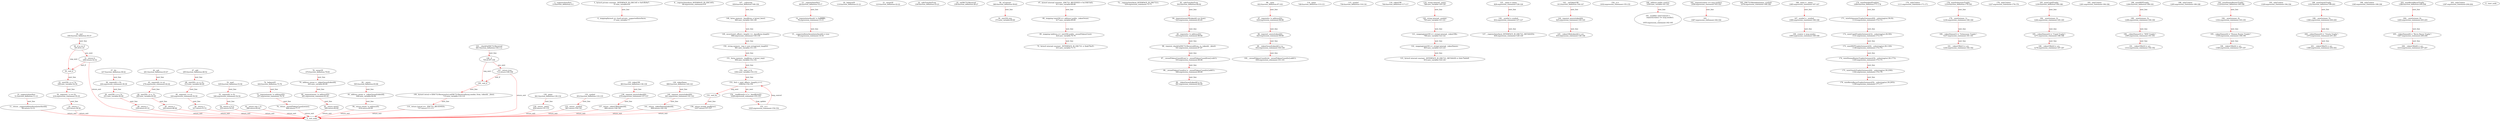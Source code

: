 digraph  {
13 [label="2_ supportsInterface\n13-function_definition-3-3", type_label=function_definition];
31 [label="5_ bytes4 private constant _INTERFACE_ID_ERC165 = 0x01ffc9a7;\n31-new_variable-6-6", type_label=new_variable];
37 [label="6_ mapping(bytes4 => bool) private _supportedInterfaces;\n37-new_variable-7-7", type_label=new_variable];
46 [label="8_ _registerInterface(_INTERFACE_ID_ERC165);\n46-expression_statement-9-9", type_label=expression_statement];
51 [label="10_ supportsInterface\n51-function_definition-11-13", type_label=function_definition];
64 [label="11_ return _supportedInterfaces[interfaceId];\n64-return-12-12", type_label=return];
68 [label="13_ _registerInterface\n68-function_definition-14-17", type_label=function_definition];
76 [label="14_ require(interfaceId != 0xffffffff);\n76-expression_statement-15-15", type_label=expression_statement];
83 [label="15_ _supportedInterfaces[interfaceId] = true;\n83-expression_statement-16-16", type_label=expression_statement];
110 [label="20_ balanceOf\n110-function_definition-21-21", type_label=function_definition];
123 [label="21_ ownerOf\n123-function_definition-22-22", type_label=function_definition];
136 [label="22_ safeTransferFrom\n136-function_definition-23-23", type_label=function_definition];
158 [label="25_ onERC721Received\n158-function_definition-26-27", type_label=function_definition];
184 [label="29_ mul\n184-function_definition-30-37", type_label=function_definition];
201 [label="30_ if_a == 0\n201-if-31-33", type_label=if];
1616 [label="30_ end_if", type_label=end_if];
206 [label="31_ return 0;\n206-return-32-32", type_label=return];
208 [label="33_ uint256 c = a * b;\n208-new_variable-34-34", type_label=new_variable];
216 [label="34_ require(c / a == b);\n216-expression_statement-35-35", type_label=expression_statement];
225 [label="35_ return c;\n225-return-36-36", type_label=return];
227 [label="37_ div\n227-function_definition-38-42", type_label=function_definition];
244 [label="38_ require(b > 0);\n244-expression_statement-39-39", type_label=expression_statement];
251 [label="39_ uint256 c = a / b;\n251-new_variable-40-40", type_label=new_variable];
259 [label="40_ return c;\n259-return-41-41", type_label=return];
261 [label="42_ sub\n261-function_definition-43-47", type_label=function_definition];
278 [label="43_ require(b <= a);\n278-expression_statement-44-44", type_label=expression_statement];
285 [label="44_ uint256 c = a - b;\n285-new_variable-45-45", type_label=new_variable];
293 [label="45_ return c;\n293-return-46-46", type_label=return];
295 [label="47_ add\n295-function_definition-48-52", type_label=function_definition];
312 [label="48_ uint256 c = a + b;\n312-new_variable-49-49", type_label=new_variable];
320 [label="49_ require(c >= a);\n320-expression_statement-50-50", type_label=expression_statement];
327 [label="50_ return c;\n327-return-51-51", type_label=return];
329 [label="52_ mod\n329-function_definition-53-56", type_label=function_definition];
346 [label="53_ require(b != 0);\n346-expression_statement-54-54", type_label=expression_statement];
353 [label="54_ return a % b;\n353-return-55-55", type_label=return];
360 [label="58_ isContract\n360-function_definition-59-63", type_label=function_definition];
373 [label="59_ uint256 size;\n373-new_variable-60-60", type_label=new_variable];
388 [label="61_ return size > 0;\n388-return-62-62", type_label=return];
411 [label="67_ bytes4 internal constant _ERC721_RECEIVED = 0x150b7a02;\n411-new_variable-68-68", type_label=new_variable];
417 [label="68_ mapping (uint256 => address) public _tokenOwner;\n417-new_variable-69-69", type_label=new_variable];
424 [label="69_ mapping (address => uint256) public _ownedTokensCount;\n424-new_variable-70-70", type_label=new_variable];
431 [label="70_ bytes4 internal constant _INTERFACE_ID_ERC721 = 0xab7fecf1;\n431-new_variable-71-71", type_label=new_variable];
439 [label="72_ _registerInterface(_INTERFACE_ID_ERC721);\n439-expression_statement-73-73", type_label=expression_statement];
444 [label="74_ balanceOf\n444-function_definition-75-78", type_label=function_definition];
457 [label="75_ require(owner != address(0));\n457-expression_statement-76-76", type_label=expression_statement];
466 [label="76_ return _ownedTokensCount[owner];\n466-return-77-77", type_label=return];
470 [label="78_ ownerOf\n470-function_definition-79-83", type_label=function_definition];
483 [label="79_ address owner = _tokenOwner[tokenId];\n483-new_variable-80-80", type_label=new_variable];
491 [label="80_ require(owner != address(0));\n491-expression_statement-81-81", type_label=expression_statement];
500 [label="81_ return owner;\n500-return-82-82", type_label=return];
502 [label="83_ safeTransferFrom\n502-function_definition-84-92", type_label=function_definition];
522 [label="84_ require(ownerOf(tokenId) == from);\n522-expression_statement-85-85", type_label=expression_statement];
532 [label="85_ require(to != address(0));\n532-expression_statement-86-86", type_label=expression_statement];
541 [label="86_ require(_checkOnERC721Received(from, to, tokenId, _data));\n541-expression_statement-87-87", type_label=expression_statement];
555 [label="87_ _ownedTokensCount[from] = _ownedTokensCount[from].sub(1);\n555-expression_statement-88-88", type_label=expression_statement];
568 [label="88_ _ownedTokensCount[to] = _ownedTokensCount[to].add(1);\n568-expression_statement-89-89", type_label=expression_statement];
581 [label="89_ _tokenOwner[tokenId] = to;\n581-expression_statement-90-90", type_label=expression_statement];
595 [label="92_ _exists\n595-function_definition-93-96", type_label=function_definition];
608 [label="93_ address owner = _tokenOwner[tokenId];\n608-new_variable-94-94", type_label=new_variable];
616 [label="94_ return owner != address(0);\n616-return-95-95", type_label=return];
622 [label="96_ _mint\n622-function_definition-97-103", type_label=function_definition];
634 [label="97_ require(to != address(0));\n634-expression_statement-98-98", type_label=expression_statement];
643 [label="98_ require(!_exists(tokenId));\n643-expression_statement-99-99", type_label=expression_statement];
652 [label="99_ _tokenOwner[tokenId] = to;\n652-expression_statement-100-100", type_label=expression_statement];
658 [label="100_ _ownedTokensCount[to]= _ownedTokensCount[to].add(1);\n658-expression_statement-101-101", type_label=expression_statement];
681 [label="103_ _checkOnERC721Received\n681-function_definition-104-112", type_label=function_definition];
705 [label="106_ if\n705-if-107-109", type_label=if];
2120 [label="106_ end_if", type_label=end_if];
712 [label="107_ return true;\n712-return-108-108", type_label=return];
715 [label="109_ bytes4 retval = IERC721Receiver(to).onERC721Received(msg.sender, from, tokenId, _data);\n715-new_variable-110-110", type_label=new_variable];
737 [label="110_ return (retval == _ERC721_RECEIVED);\n737-return-111-111", type_label=return];
748 [label="114_ name\n748-function_definition-115-115", type_label=function_definition];
756 [label="115_ symbol\n756-function_definition-116-116", type_label=function_definition];
764 [label="116_ tokenURI\n764-function_definition-117-117", type_label=function_definition];
788 [label="119_ string internal _name;\n788-new_variable-120-120", type_label=new_variable];
793 [label="120_ string internal _symbol;\n793-new_variable-121-121", type_label=new_variable];
798 [label="121_ mapping(uint256 => string) internal _tokenURIs;\n798-new_variable-122-122", type_label=new_variable];
805 [label="122_ mapping(uint256 => string) internal _tokenNames;\n805-new_variable-123-123", type_label=new_variable];
812 [label="123_ bytes4 internal constant _INTERFACE_ID_ERC721_METADATA = 0xbc7bebe8;\n812-new_variable-124-124", type_label=new_variable];
828 [label="125_ _name = name;\n828-expression_statement-126-126", type_label=expression_statement];
832 [label="126_ _symbol = symbol;\n832-expression_statement-127-127", type_label=expression_statement];
836 [label="127_ _registerInterface(_INTERFACE_ID_ERC721_METADATA);\n836-expression_statement-128-128", type_label=expression_statement];
841 [label="129_ name\n841-function_definition-130-132", type_label=function_definition];
850 [label="130_ return _name;\n850-return-131-131", type_label=return];
852 [label="132_ symbol\n852-function_definition-133-135", type_label=function_definition];
861 [label="133_ return _symbol;\n861-return-134-134", type_label=return];
863 [label="135_ tokenURI\n863-function_definition-136-139", type_label=function_definition];
876 [label="136_ require(_exists(tokenId));\n876-expression_statement-137-137", type_label=expression_statement];
884 [label="137_ return _tokenURIs[tokenId];\n884-return-138-138", type_label=return];
888 [label="139_ tokenName\n888-function_definition-140-143", type_label=function_definition];
901 [label="140_ require(_exists(tokenId));\n901-expression_statement-141-141", type_label=expression_statement];
909 [label="141_ return _tokenNames[tokenId];\n909-return-142-142", type_label=return];
913 [label="143_ _setTokenURI\n913-function_definition-144-147", type_label=function_definition];
925 [label="144_ require(_exists(tokenId));\n925-expression_statement-145-145", type_label=expression_statement];
933 [label="145_ _tokenURIs[tokenId] = uri;\n933-expression_statement-146-146", type_label=expression_statement];
939 [label="147_ _substring\n939-function_definition-148-158", type_label=function_definition];
960 [label="148_ bytes memory _baseBytes = bytes(_base);\n960-new_variable-149-149", type_label=new_variable];
968 [label="149_ assert(uint(_offset+_length) <= _baseBytes.length);\n968-expression_statement-150-150", type_label=expression_statement];
981 [label="150_ string memory _tmp = new string(uint(_length));\n981-new_variable-151-151", type_label=new_variable];
994 [label="151_ bytes memory _tmpBytes = bytes(_tmp);\n994-new_variable-152-152", type_label=new_variable];
1002 [label="152_ uint j = 0;\n1002-new_variable-153-153", type_label=new_variable];
1008 [label="153_ for(i < uint(_offset+_length);;i++)\n1008-for-154-156", type_label=for];
2423 [label="153_ end_for", type_label=end_for];
1025 [label="153_ i++\n1025-expression_statement-154-154", type_label=expression_statement];
1028 [label="154_ _tmpBytes[j++] = _baseBytes[i];\n1028-expression_statement-155-155", type_label=expression_statement];
1032 [label="154_ j++\n1032-expression_statement-155-155", type_label=expression_statement];
1037 [label="156_ return string(_tmpBytes);\n1037-return-157-157", type_label=return];
1050 [label="160_ address public creator;\n1050-new_variable-161-161", type_label=new_variable];
1055 [label="161_ modifier onlyCreator() {\n        require(creator == msg.sender);\n        _;\n    }\n1055-expression_statement-162-165", type_label=expression_statement];
1058 [label="162_ require(creator == msg.sender);\n1058-expression_statement-163-163", type_label=expression_statement];
1067 [label="163_ _;\n1067-expression_statement-164-164", type_label=expression_statement];
1078 [label="165_ ERC721Metadata(name, symbol)\n1078-expression_statement-166-166", type_label=expression_statement];
1085 [label="166_ name = _name;\n1085-expression_statement-167-167", type_label=expression_statement];
1089 [label="167_ symbol = _symbol;\n1089-expression_statement-168-168", type_label=expression_statement];
1093 [label="168_ creator = msg.sender;\n1093-expression_statement-169-169", type_label=expression_statement];
1099 [label="170_ mintStandardTrophies\n1099-function_definition-171-178", type_label=function_definition];
1111 [label="170_ onlyCreator\n1111-expression_statement-171-171", type_label=expression_statement];
1114 [label="171_ mintSchmoozerTrophy((winners[0]), _substring(uri,59,0));\n1114-expression_statement-172-172", type_label=expression_statement];
1131 [label="172_ mintCupidTrophy((winners[1]), _substring(uri,59,59));\n1131-expression_statement-173-173", type_label=expression_statement];
1148 [label="173_ mintMVPTrophy((winners[2]), _substring(uri,59,118));\n1148-expression_statement-174-174", type_label=expression_statement];
1165 [label="174_ mintHumanRouterTrophy((winners[3]), _substring(uri,59,177));\n1165-expression_statement-175-175", type_label=expression_statement];
1182 [label="175_ mintOracleTrophy((winners[4]), _substring(uri,59,236));\n1182-expression_statement-176-176", type_label=expression_statement];
1199 [label="176_ mintKevinBaconTrophy((winners[5]), _substring(uri,59,295));\n1199-expression_statement-177-177", type_label=expression_statement];
1216 [label="178_ mintSchmoozerTrophy\n1216-function_definition-179-183", type_label=function_definition];
1227 [label="178_ onlyCreator\n1227-expression_statement-179-179", type_label=expression_statement];
1230 [label="179_ _mint(winner, 1);\n1230-expression_statement-180-180", type_label=expression_statement];
1237 [label="180_ _tokenNames[1] = \"Schmoozer Trophy\";\n1237-expression_statement-181-181", type_label=expression_statement];
1244 [label="181_ _tokenURIs[1] = uri;\n1244-expression_statement-182-182", type_label=expression_statement];
1250 [label="183_ mintCupidTrophy\n1250-function_definition-184-188", type_label=function_definition];
1261 [label="183_ onlyCreator\n1261-expression_statement-184-184", type_label=expression_statement];
1264 [label="184_ _mint(winner, 2);\n1264-expression_statement-185-185", type_label=expression_statement];
1271 [label="185_ _tokenNames[2] = \"Cupid Trophy\";\n1271-expression_statement-186-186", type_label=expression_statement];
1278 [label="186_ _tokenURIs[2] = uri;\n1278-expression_statement-187-187", type_label=expression_statement];
1284 [label="188_ mintMVPTrophy\n1284-function_definition-189-193", type_label=function_definition];
1295 [label="188_ onlyCreator\n1295-expression_statement-189-189", type_label=expression_statement];
1298 [label="189_ _mint(winner, 3);\n1298-expression_statement-190-190", type_label=expression_statement];
1305 [label="190_ _tokenNames[3] = \"MVP Trophy\";\n1305-expression_statement-191-191", type_label=expression_statement];
1312 [label="191_ _tokenURIs[3] = uri;\n1312-expression_statement-192-192", type_label=expression_statement];
1318 [label="193_ mintHumanRouterTrophy\n1318-function_definition-194-198", type_label=function_definition];
1329 [label="193_ onlyCreator\n1329-expression_statement-194-194", type_label=expression_statement];
1332 [label="194_ _mint(winner, 4);\n1332-expression_statement-195-195", type_label=expression_statement];
1339 [label="195_ _tokenNames[4] = \"Human Router Trophy\";\n1339-expression_statement-196-196", type_label=expression_statement];
1346 [label="196_ _tokenURIs[4] = uri;\n1346-expression_statement-197-197", type_label=expression_statement];
1352 [label="198_ mintOracleTrophy\n1352-function_definition-199-203", type_label=function_definition];
1363 [label="198_ onlyCreator\n1363-expression_statement-199-199", type_label=expression_statement];
1366 [label="199_ _mint(winner, 5);\n1366-expression_statement-200-200", type_label=expression_statement];
1373 [label="200_ _tokenNames[5] = \"Oracle Trophy\";\n1373-expression_statement-201-201", type_label=expression_statement];
1380 [label="201_ _tokenURIs[5] = uri;\n1380-expression_statement-202-202", type_label=expression_statement];
1386 [label="203_ mintKevinBaconTrophy\n1386-function_definition-204-208", type_label=function_definition];
1397 [label="203_ onlyCreator\n1397-expression_statement-204-204", type_label=expression_statement];
1400 [label="204_ _mint(winner, 6);\n1400-expression_statement-205-205", type_label=expression_statement];
1407 [label="205_ _tokenNames[6] = \"Kevin Bacon Trophy\";\n1407-expression_statement-206-206", type_label=expression_statement];
1414 [label="206_ _tokenURIs[6] = uri;\n1414-expression_statement-207-207", type_label=expression_statement];
1 [label="0_ start_node", type_label=start];
2 [label="0_ exit_node", type_label=exit];
31 -> 37  [color=red, controlflow_type=next_line, edge_type=CFG_edge, key=0, label=next_line];
51 -> 64  [color=red, controlflow_type=next_line, edge_type=CFG_edge, key=0, label=next_line];
64 -> 2  [color=red, controlflow_type=return_exit, edge_type=CFG_edge, key=0, label=return_exit];
68 -> 76  [color=red, controlflow_type=next_line, edge_type=CFG_edge, key=0, label=next_line];
76 -> 83  [color=red, controlflow_type=next_line, edge_type=CFG_edge, key=0, label=next_line];
184 -> 201  [color=red, controlflow_type=next_line, edge_type=CFG_edge, key=0, label=next_line];
201 -> 206  [color=red, controlflow_type=pos_next, edge_type=CFG_edge, key=0, label=pos_next];
201 -> 1616  [color=red, controlflow_type=neg_next, edge_type=CFG_edge, key=0, label=neg_next];
1616 -> 208  [color=red, controlflow_type=next_line, edge_type=CFG_edge, key=0, label=next_line];
206 -> 1616  [color=red, controlflow_type=end_if, edge_type=CFG_edge, key=0, label=end_if];
206 -> 2  [color=red, controlflow_type=return_exit, edge_type=CFG_edge, key=0, label=return_exit];
208 -> 216  [color=red, controlflow_type=next_line, edge_type=CFG_edge, key=0, label=next_line];
216 -> 225  [color=red, controlflow_type=next_line, edge_type=CFG_edge, key=0, label=next_line];
225 -> 2  [color=red, controlflow_type=return_exit, edge_type=CFG_edge, key=0, label=return_exit];
227 -> 244  [color=red, controlflow_type=next_line, edge_type=CFG_edge, key=0, label=next_line];
244 -> 251  [color=red, controlflow_type=next_line, edge_type=CFG_edge, key=0, label=next_line];
251 -> 259  [color=red, controlflow_type=next_line, edge_type=CFG_edge, key=0, label=next_line];
259 -> 2  [color=red, controlflow_type=return_exit, edge_type=CFG_edge, key=0, label=return_exit];
261 -> 278  [color=red, controlflow_type=next_line, edge_type=CFG_edge, key=0, label=next_line];
278 -> 285  [color=red, controlflow_type=next_line, edge_type=CFG_edge, key=0, label=next_line];
285 -> 293  [color=red, controlflow_type=next_line, edge_type=CFG_edge, key=0, label=next_line];
293 -> 2  [color=red, controlflow_type=return_exit, edge_type=CFG_edge, key=0, label=return_exit];
295 -> 312  [color=red, controlflow_type=next_line, edge_type=CFG_edge, key=0, label=next_line];
312 -> 320  [color=red, controlflow_type=next_line, edge_type=CFG_edge, key=0, label=next_line];
320 -> 327  [color=red, controlflow_type=next_line, edge_type=CFG_edge, key=0, label=next_line];
327 -> 2  [color=red, controlflow_type=return_exit, edge_type=CFG_edge, key=0, label=return_exit];
329 -> 346  [color=red, controlflow_type=next_line, edge_type=CFG_edge, key=0, label=next_line];
346 -> 353  [color=red, controlflow_type=next_line, edge_type=CFG_edge, key=0, label=next_line];
353 -> 2  [color=red, controlflow_type=return_exit, edge_type=CFG_edge, key=0, label=return_exit];
360 -> 373  [color=red, controlflow_type=next_line, edge_type=CFG_edge, key=0, label=next_line];
388 -> 2  [color=red, controlflow_type=return_exit, edge_type=CFG_edge, key=0, label=return_exit];
411 -> 417  [color=red, controlflow_type=next_line, edge_type=CFG_edge, key=0, label=next_line];
417 -> 424  [color=red, controlflow_type=next_line, edge_type=CFG_edge, key=0, label=next_line];
424 -> 431  [color=red, controlflow_type=next_line, edge_type=CFG_edge, key=0, label=next_line];
444 -> 457  [color=red, controlflow_type=next_line, edge_type=CFG_edge, key=0, label=next_line];
457 -> 466  [color=red, controlflow_type=next_line, edge_type=CFG_edge, key=0, label=next_line];
466 -> 2  [color=red, controlflow_type=return_exit, edge_type=CFG_edge, key=0, label=return_exit];
470 -> 483  [color=red, controlflow_type=next_line, edge_type=CFG_edge, key=0, label=next_line];
483 -> 491  [color=red, controlflow_type=next_line, edge_type=CFG_edge, key=0, label=next_line];
491 -> 500  [color=red, controlflow_type=next_line, edge_type=CFG_edge, key=0, label=next_line];
500 -> 2  [color=red, controlflow_type=return_exit, edge_type=CFG_edge, key=0, label=return_exit];
502 -> 522  [color=red, controlflow_type=next_line, edge_type=CFG_edge, key=0, label=next_line];
522 -> 532  [color=red, controlflow_type=next_line, edge_type=CFG_edge, key=0, label=next_line];
532 -> 541  [color=red, controlflow_type=next_line, edge_type=CFG_edge, key=0, label=next_line];
541 -> 555  [color=red, controlflow_type=next_line, edge_type=CFG_edge, key=0, label=next_line];
555 -> 568  [color=red, controlflow_type=next_line, edge_type=CFG_edge, key=0, label=next_line];
568 -> 581  [color=red, controlflow_type=next_line, edge_type=CFG_edge, key=0, label=next_line];
595 -> 608  [color=red, controlflow_type=next_line, edge_type=CFG_edge, key=0, label=next_line];
608 -> 616  [color=red, controlflow_type=next_line, edge_type=CFG_edge, key=0, label=next_line];
616 -> 2  [color=red, controlflow_type=return_exit, edge_type=CFG_edge, key=0, label=return_exit];
622 -> 634  [color=red, controlflow_type=next_line, edge_type=CFG_edge, key=0, label=next_line];
634 -> 643  [color=red, controlflow_type=next_line, edge_type=CFG_edge, key=0, label=next_line];
643 -> 652  [color=red, controlflow_type=next_line, edge_type=CFG_edge, key=0, label=next_line];
652 -> 658  [color=red, controlflow_type=next_line, edge_type=CFG_edge, key=0, label=next_line];
681 -> 705  [color=red, controlflow_type=next_line, edge_type=CFG_edge, key=0, label=next_line];
705 -> 712  [color=red, controlflow_type=pos_next, edge_type=CFG_edge, key=0, label=pos_next];
705 -> 2120  [color=red, controlflow_type=neg_next, edge_type=CFG_edge, key=0, label=neg_next];
2120 -> 715  [color=red, controlflow_type=next_line, edge_type=CFG_edge, key=0, label=next_line];
712 -> 2120  [color=red, controlflow_type=end_if, edge_type=CFG_edge, key=0, label=end_if];
712 -> 2  [color=red, controlflow_type=return_exit, edge_type=CFG_edge, key=0, label=return_exit];
715 -> 737  [color=red, controlflow_type=next_line, edge_type=CFG_edge, key=0, label=next_line];
737 -> 2  [color=red, controlflow_type=return_exit, edge_type=CFG_edge, key=0, label=return_exit];
788 -> 793  [color=red, controlflow_type=next_line, edge_type=CFG_edge, key=0, label=next_line];
793 -> 798  [color=red, controlflow_type=next_line, edge_type=CFG_edge, key=0, label=next_line];
798 -> 805  [color=red, controlflow_type=next_line, edge_type=CFG_edge, key=0, label=next_line];
805 -> 812  [color=red, controlflow_type=next_line, edge_type=CFG_edge, key=0, label=next_line];
828 -> 832  [color=red, controlflow_type=next_line, edge_type=CFG_edge, key=0, label=next_line];
832 -> 836  [color=red, controlflow_type=next_line, edge_type=CFG_edge, key=0, label=next_line];
841 -> 850  [color=red, controlflow_type=next_line, edge_type=CFG_edge, key=0, label=next_line];
850 -> 2  [color=red, controlflow_type=return_exit, edge_type=CFG_edge, key=0, label=return_exit];
852 -> 861  [color=red, controlflow_type=next_line, edge_type=CFG_edge, key=0, label=next_line];
861 -> 2  [color=red, controlflow_type=return_exit, edge_type=CFG_edge, key=0, label=return_exit];
863 -> 876  [color=red, controlflow_type=next_line, edge_type=CFG_edge, key=0, label=next_line];
876 -> 884  [color=red, controlflow_type=next_line, edge_type=CFG_edge, key=0, label=next_line];
884 -> 2  [color=red, controlflow_type=return_exit, edge_type=CFG_edge, key=0, label=return_exit];
888 -> 901  [color=red, controlflow_type=next_line, edge_type=CFG_edge, key=0, label=next_line];
901 -> 909  [color=red, controlflow_type=next_line, edge_type=CFG_edge, key=0, label=next_line];
909 -> 2  [color=red, controlflow_type=return_exit, edge_type=CFG_edge, key=0, label=return_exit];
913 -> 925  [color=red, controlflow_type=next_line, edge_type=CFG_edge, key=0, label=next_line];
925 -> 933  [color=red, controlflow_type=next_line, edge_type=CFG_edge, key=0, label=next_line];
939 -> 960  [color=red, controlflow_type=next_line, edge_type=CFG_edge, key=0, label=next_line];
960 -> 968  [color=red, controlflow_type=next_line, edge_type=CFG_edge, key=0, label=next_line];
968 -> 981  [color=red, controlflow_type=next_line, edge_type=CFG_edge, key=0, label=next_line];
981 -> 994  [color=red, controlflow_type=next_line, edge_type=CFG_edge, key=0, label=next_line];
994 -> 1002  [color=red, controlflow_type=next_line, edge_type=CFG_edge, key=0, label=next_line];
1002 -> 1008  [color=red, controlflow_type=next_line, edge_type=CFG_edge, key=0, label=next_line];
1008 -> 1028  [color=red, controlflow_type=pos_next, edge_type=CFG_edge, key=0, label=pos_next];
1008 -> 2423  [color=red, controlflow_type=neg_next, edge_type=CFG_edge, key=0, label=neg_next];
2423 -> 1037  [color=red, controlflow_type=next_line, edge_type=CFG_edge, key=0, label=next_line];
1025 -> 1008  [color=red, controlflow_type=loop_control, edge_type=CFG_edge, key=0, label=loop_control];
1028 -> 1025  [color=red, controlflow_type=loop_update, edge_type=CFG_edge, key=0, label=loop_update];
1037 -> 2  [color=red, controlflow_type=return_exit, edge_type=CFG_edge, key=0, label=return_exit];
1050 -> 1055  [color=red, controlflow_type=next_line, edge_type=CFG_edge, key=0, label=next_line];
1058 -> 1067  [color=red, controlflow_type=next_line, edge_type=CFG_edge, key=0, label=next_line];
1085 -> 1089  [color=red, controlflow_type=next_line, edge_type=CFG_edge, key=0, label=next_line];
1089 -> 1093  [color=red, controlflow_type=next_line, edge_type=CFG_edge, key=0, label=next_line];
1099 -> 1114  [color=red, controlflow_type=next_line, edge_type=CFG_edge, key=0, label=next_line];
1114 -> 1131  [color=red, controlflow_type=next_line, edge_type=CFG_edge, key=0, label=next_line];
1131 -> 1148  [color=red, controlflow_type=next_line, edge_type=CFG_edge, key=0, label=next_line];
1148 -> 1165  [color=red, controlflow_type=next_line, edge_type=CFG_edge, key=0, label=next_line];
1165 -> 1182  [color=red, controlflow_type=next_line, edge_type=CFG_edge, key=0, label=next_line];
1182 -> 1199  [color=red, controlflow_type=next_line, edge_type=CFG_edge, key=0, label=next_line];
1216 -> 1230  [color=red, controlflow_type=next_line, edge_type=CFG_edge, key=0, label=next_line];
1230 -> 1237  [color=red, controlflow_type=next_line, edge_type=CFG_edge, key=0, label=next_line];
1237 -> 1244  [color=red, controlflow_type=next_line, edge_type=CFG_edge, key=0, label=next_line];
1250 -> 1264  [color=red, controlflow_type=next_line, edge_type=CFG_edge, key=0, label=next_line];
1264 -> 1271  [color=red, controlflow_type=next_line, edge_type=CFG_edge, key=0, label=next_line];
1271 -> 1278  [color=red, controlflow_type=next_line, edge_type=CFG_edge, key=0, label=next_line];
1284 -> 1298  [color=red, controlflow_type=next_line, edge_type=CFG_edge, key=0, label=next_line];
1298 -> 1305  [color=red, controlflow_type=next_line, edge_type=CFG_edge, key=0, label=next_line];
1305 -> 1312  [color=red, controlflow_type=next_line, edge_type=CFG_edge, key=0, label=next_line];
1318 -> 1332  [color=red, controlflow_type=next_line, edge_type=CFG_edge, key=0, label=next_line];
1332 -> 1339  [color=red, controlflow_type=next_line, edge_type=CFG_edge, key=0, label=next_line];
1339 -> 1346  [color=red, controlflow_type=next_line, edge_type=CFG_edge, key=0, label=next_line];
1352 -> 1366  [color=red, controlflow_type=next_line, edge_type=CFG_edge, key=0, label=next_line];
1366 -> 1373  [color=red, controlflow_type=next_line, edge_type=CFG_edge, key=0, label=next_line];
1373 -> 1380  [color=red, controlflow_type=next_line, edge_type=CFG_edge, key=0, label=next_line];
1386 -> 1400  [color=red, controlflow_type=next_line, edge_type=CFG_edge, key=0, label=next_line];
1400 -> 1407  [color=red, controlflow_type=next_line, edge_type=CFG_edge, key=0, label=next_line];
1407 -> 1414  [color=red, controlflow_type=next_line, edge_type=CFG_edge, key=0, label=next_line];
}
